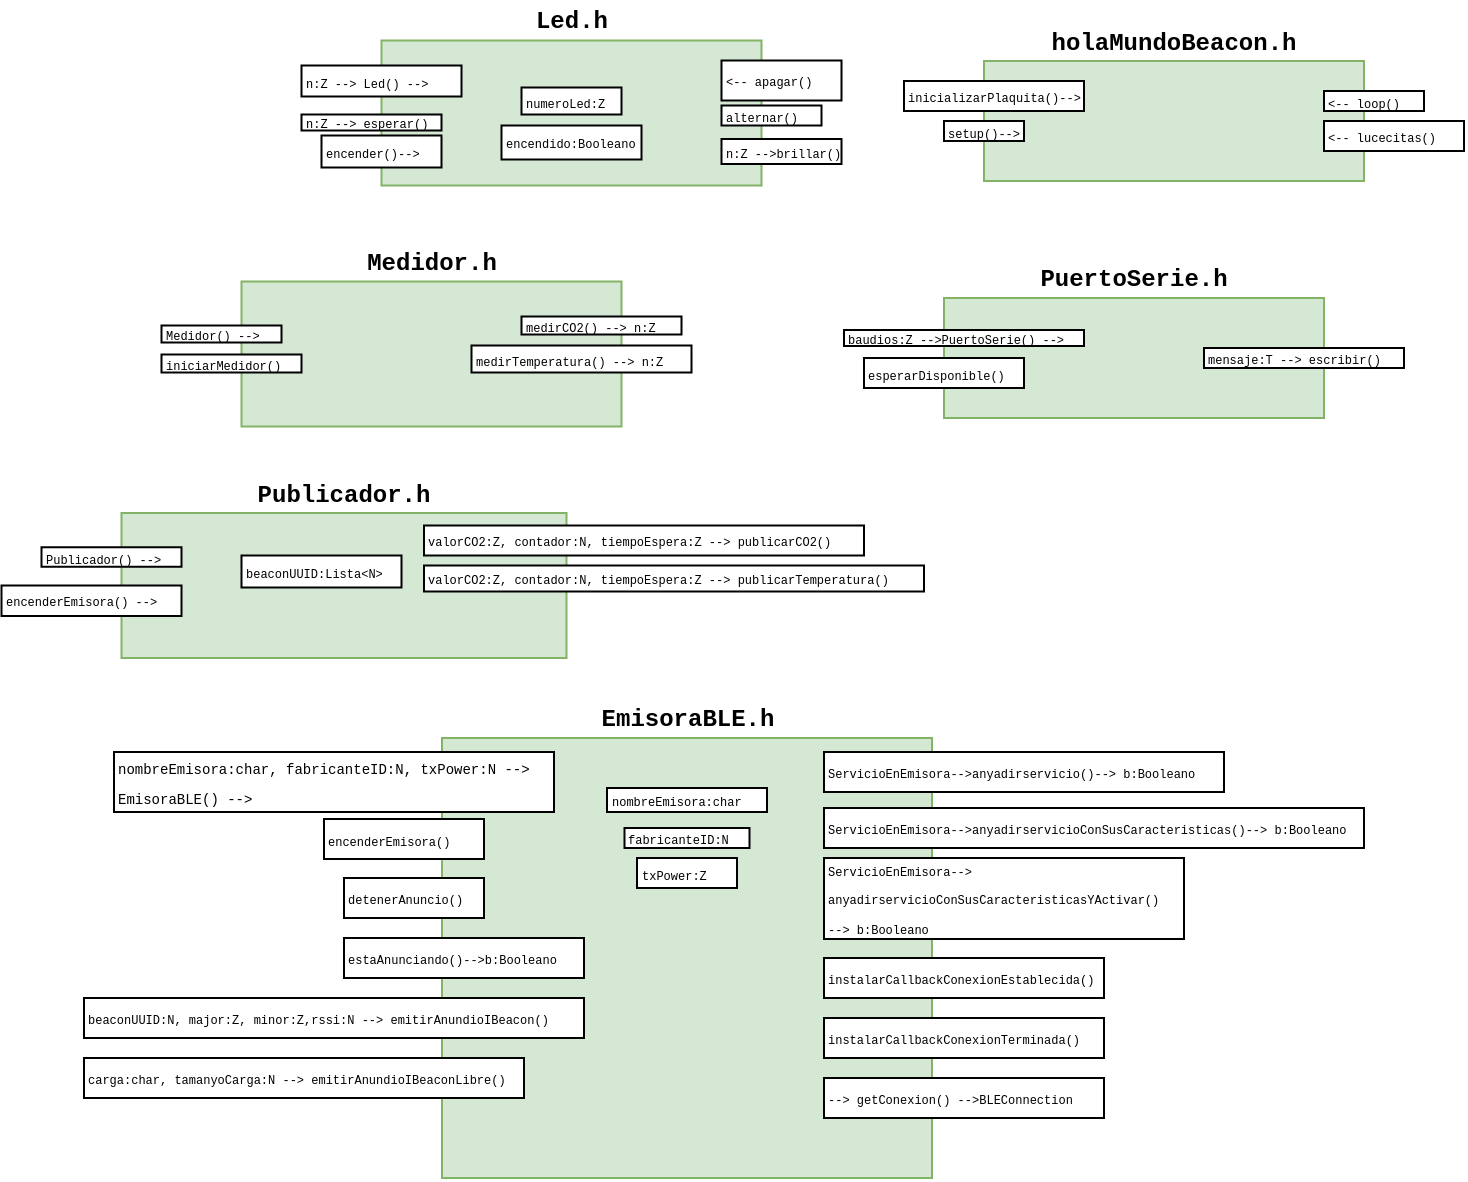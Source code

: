 <mxfile version="15.2.9" type="device"><diagram id="tgO9uGDI0BwoDOcUJX7m" name="Page-1"><mxGraphModel dx="4287" dy="1930" grid="1" gridSize="10" guides="1" tooltips="1" connect="1" arrows="1" fold="1" page="1" pageScale="1" pageWidth="827" pageHeight="1169" math="0" shadow="0"><root><mxCell id="0"/><mxCell id="1" parent="0"/><mxCell id="ipwgen2EV-EIBakDFhna-1" value="" style="rounded=0;whiteSpace=wrap;html=1;fillColor=#d5e8d4;strokeColor=#82b366;" parent="1" vertex="1"><mxGeometry x="-280" y="61.5" width="190" height="60" as="geometry"/></mxCell><mxCell id="ipwgen2EV-EIBakDFhna-2" value="&lt;font face=&quot;Courier New&quot;&gt;&lt;b&gt;holaMundoBeacon.h&lt;/b&gt;&lt;/font&gt;" style="text;html=1;strokeColor=none;fillColor=none;align=center;verticalAlign=middle;whiteSpace=wrap;rounded=0;" parent="1" vertex="1"><mxGeometry x="-205" y="41.5" width="40" height="20" as="geometry"/></mxCell><mxCell id="ipwgen2EV-EIBakDFhna-3" value="&lt;font style=&quot;font-size: 6px&quot;&gt;inicializarPlaquita()--&amp;gt;&lt;/font&gt;" style="rounded=0;whiteSpace=wrap;html=1;strokeColor=default;strokeWidth=1;autosize=1;align=left;fontFamily=Courier New;" parent="1" vertex="1"><mxGeometry x="-320" y="71.5" width="90" height="15" as="geometry"/></mxCell><mxCell id="ipwgen2EV-EIBakDFhna-4" value="&lt;font style=&quot;font-size: 6px&quot;&gt;setup()--&amp;gt;&lt;/font&gt;" style="rounded=0;whiteSpace=wrap;html=1;strokeColor=default;strokeWidth=1;autosize=1;align=left;fontFamily=Courier New;" parent="1" vertex="1"><mxGeometry x="-300" y="91.5" width="40" height="10" as="geometry"/></mxCell><mxCell id="ipwgen2EV-EIBakDFhna-6" value="&lt;font style=&quot;font-size: 6px&quot;&gt;&amp;lt;-- loop()&lt;/font&gt;" style="rounded=0;whiteSpace=wrap;html=1;strokeColor=default;strokeWidth=1;autosize=1;align=left;fontFamily=Courier New;" parent="1" vertex="1"><mxGeometry x="-110" y="76.5" width="50" height="10" as="geometry"/></mxCell><mxCell id="ipwgen2EV-EIBakDFhna-7" value="&lt;font style=&quot;font-size: 6px&quot;&gt;&amp;lt;-- lucecitas()&lt;/font&gt;" style="rounded=0;whiteSpace=wrap;html=1;strokeColor=default;strokeWidth=1;autosize=1;align=left;fontFamily=Courier New;" parent="1" vertex="1"><mxGeometry x="-110" y="91.5" width="70" height="15" as="geometry"/></mxCell><mxCell id="ipwgen2EV-EIBakDFhna-8" value="" style="rounded=0;whiteSpace=wrap;html=1;fillColor=#d5e8d4;strokeColor=#82b366;" parent="1" vertex="1"><mxGeometry x="-300" y="180" width="190" height="60" as="geometry"/></mxCell><mxCell id="ipwgen2EV-EIBakDFhna-9" value="&lt;font face=&quot;Courier New&quot;&gt;&lt;b&gt;PuertoSerie.h&lt;/b&gt;&lt;/font&gt;" style="text;html=1;strokeColor=none;fillColor=none;align=center;verticalAlign=middle;whiteSpace=wrap;rounded=0;" parent="1" vertex="1"><mxGeometry x="-225" y="160" width="40" height="20" as="geometry"/></mxCell><mxCell id="ipwgen2EV-EIBakDFhna-10" value="&lt;font style=&quot;font-size: 6px&quot;&gt;baudios:Z --&amp;gt;PuertoSerie() --&amp;gt;&lt;/font&gt;" style="rounded=0;whiteSpace=wrap;html=1;strokeColor=default;strokeWidth=1;autosize=1;align=left;fontFamily=Courier New;" parent="1" vertex="1"><mxGeometry x="-350" y="196" width="120" height="8" as="geometry"/></mxCell><mxCell id="ipwgen2EV-EIBakDFhna-11" value="&lt;font style=&quot;font-size: 6px&quot;&gt;esperarDisponible()&lt;/font&gt;" style="rounded=0;whiteSpace=wrap;html=1;strokeColor=default;strokeWidth=1;autosize=1;align=left;fontFamily=Courier New;" parent="1" vertex="1"><mxGeometry x="-340" y="210" width="80" height="15" as="geometry"/></mxCell><mxCell id="ipwgen2EV-EIBakDFhna-12" value="&lt;font style=&quot;font-size: 6px&quot;&gt;mensaje:T --&amp;gt; escribir()&lt;/font&gt;" style="rounded=0;whiteSpace=wrap;html=1;strokeColor=default;strokeWidth=1;autosize=1;align=left;fontFamily=Courier New;" parent="1" vertex="1"><mxGeometry x="-170" y="205" width="100" height="10" as="geometry"/></mxCell><mxCell id="ipwgen2EV-EIBakDFhna-15" value="" style="rounded=0;whiteSpace=wrap;html=1;fillColor=#d5e8d4;strokeColor=#82b366;" parent="1" vertex="1"><mxGeometry x="-551" y="400" width="245" height="220" as="geometry"/></mxCell><mxCell id="ipwgen2EV-EIBakDFhna-16" value="&lt;font face=&quot;Courier New&quot;&gt;&lt;b&gt;EmisoraBLE.h&lt;/b&gt;&lt;/font&gt;" style="text;html=1;strokeColor=none;fillColor=none;align=center;verticalAlign=middle;whiteSpace=wrap;rounded=0;" parent="1" vertex="1"><mxGeometry x="-448.5" y="380" width="40" height="20" as="geometry"/></mxCell><mxCell id="ipwgen2EV-EIBakDFhna-17" value="&lt;font style=&quot;font-size: 7px&quot;&gt;nombreEmisora:char, fabricanteID:N, txPower:N --&amp;gt;&lt;br&gt;EmisoraBLE() --&amp;gt;&lt;/font&gt;" style="rounded=0;whiteSpace=wrap;strokeColor=default;strokeWidth=1;autosize=1;align=left;fontFamily=Courier New;html=1;" parent="1" vertex="1"><mxGeometry x="-715" y="407" width="220" height="30" as="geometry"/></mxCell><mxCell id="ipwgen2EV-EIBakDFhna-18" value="&lt;font style=&quot;font-size: 6px&quot;&gt;encenderEmisora()&lt;/font&gt;" style="rounded=0;whiteSpace=wrap;html=1;strokeColor=default;strokeWidth=1;autosize=1;align=left;fontFamily=Courier New;" parent="1" vertex="1"><mxGeometry x="-610" y="440.5" width="80" height="20" as="geometry"/></mxCell><mxCell id="ipwgen2EV-EIBakDFhna-19" value="&lt;font style=&quot;font-size: 6px&quot;&gt;nombreEmisora:char&lt;/font&gt;" style="rounded=0;whiteSpace=wrap;html=1;strokeColor=default;strokeWidth=1;autosize=1;align=left;fontFamily=Courier New;" parent="1" vertex="1"><mxGeometry x="-468.5" y="425" width="80" height="12" as="geometry"/></mxCell><mxCell id="ipwgen2EV-EIBakDFhna-20" value="&lt;font style=&quot;font-size: 6px&quot;&gt;fabricanteID:N&lt;/font&gt;" style="rounded=0;whiteSpace=wrap;html=1;strokeColor=default;strokeWidth=1;autosize=1;align=left;fontFamily=Courier New;" parent="1" vertex="1"><mxGeometry x="-459.75" y="445" width="62.5" height="10" as="geometry"/></mxCell><mxCell id="ipwgen2EV-EIBakDFhna-21" value="&lt;font style=&quot;font-size: 6px&quot;&gt;txPower:Z&lt;/font&gt;" style="rounded=0;whiteSpace=wrap;html=1;strokeColor=default;strokeWidth=1;autosize=1;align=left;fontFamily=Courier New;" parent="1" vertex="1"><mxGeometry x="-453.5" y="460" width="50" height="15" as="geometry"/></mxCell><mxCell id="ipwgen2EV-EIBakDFhna-22" value="&lt;font style=&quot;font-size: 6px&quot;&gt;detenerAnuncio()&lt;/font&gt;" style="rounded=0;whiteSpace=wrap;html=1;strokeColor=default;strokeWidth=1;autosize=1;align=left;fontFamily=Courier New;" parent="1" vertex="1"><mxGeometry x="-600" y="470" width="70" height="20" as="geometry"/></mxCell><mxCell id="ipwgen2EV-EIBakDFhna-23" value="&lt;font style=&quot;font-size: 6px&quot;&gt;estaAnunciando()--&amp;gt;b:Booleano&lt;/font&gt;" style="rounded=0;whiteSpace=wrap;html=1;strokeColor=default;strokeWidth=1;autosize=1;align=left;fontFamily=Courier New;" parent="1" vertex="1"><mxGeometry x="-600" y="500" width="120" height="20" as="geometry"/></mxCell><mxCell id="ipwgen2EV-EIBakDFhna-24" value="&lt;font style=&quot;font-size: 6px&quot;&gt;beaconUUID:N, major:Z, minor:Z,rssi:N --&amp;gt; emitirAnundioIBeacon()&lt;/font&gt;" style="rounded=0;whiteSpace=wrap;html=1;strokeColor=default;strokeWidth=1;autosize=1;align=left;fontFamily=Courier New;" parent="1" vertex="1"><mxGeometry x="-730" y="530" width="250" height="20" as="geometry"/></mxCell><mxCell id="ipwgen2EV-EIBakDFhna-25" value="&lt;font style=&quot;font-size: 6px&quot;&gt;carga:char, tamanyoCarga:N --&amp;gt; emitirAnundioIBeaconLibre()&lt;/font&gt;" style="rounded=0;whiteSpace=wrap;html=1;strokeColor=default;strokeWidth=1;autosize=1;align=left;fontFamily=Courier New;" parent="1" vertex="1"><mxGeometry x="-730" y="560" width="220" height="20" as="geometry"/></mxCell><mxCell id="ipwgen2EV-EIBakDFhna-26" value="&lt;font style=&quot;font-size: 6px&quot;&gt;ServicioEnEmisora--&amp;gt;anyadirservicio()--&amp;gt; b:Booleano&lt;/font&gt;" style="rounded=0;whiteSpace=wrap;html=1;strokeColor=default;strokeWidth=1;autosize=1;align=left;fontFamily=Courier New;" parent="1" vertex="1"><mxGeometry x="-360" y="407" width="200" height="20" as="geometry"/></mxCell><mxCell id="ipwgen2EV-EIBakDFhna-27" value="&lt;font style=&quot;font-size: 6px&quot;&gt;ServicioEnEmisora--&amp;gt;anyadirservicioConSusCaracteristicas()--&amp;gt; b:Booleano&lt;/font&gt;" style="rounded=0;whiteSpace=wrap;html=1;strokeColor=default;strokeWidth=1;autosize=1;align=left;fontFamily=Courier New;" parent="1" vertex="1"><mxGeometry x="-360" y="435" width="270" height="20" as="geometry"/></mxCell><mxCell id="ipwgen2EV-EIBakDFhna-28" value="&lt;font style=&quot;font-size: 6px&quot;&gt;ServicioEnEmisora--&amp;gt;&lt;br&gt;anyadirservicioConSusCaracteristicasYActivar()&lt;br&gt;--&amp;gt; b:Booleano&lt;/font&gt;" style="rounded=0;whiteSpace=wrap;html=1;strokeColor=default;strokeWidth=1;autosize=1;align=left;fontFamily=Courier New;" parent="1" vertex="1"><mxGeometry x="-360" y="460" width="180" height="40.5" as="geometry"/></mxCell><mxCell id="ipwgen2EV-EIBakDFhna-29" value="&lt;font style=&quot;font-size: 6px&quot;&gt;instalarCallbackConexionEstablecida()&lt;/font&gt;" style="rounded=0;whiteSpace=wrap;html=1;strokeColor=default;strokeWidth=1;autosize=1;align=left;fontFamily=Courier New;" parent="1" vertex="1"><mxGeometry x="-360" y="510" width="140" height="20" as="geometry"/></mxCell><mxCell id="ipwgen2EV-EIBakDFhna-30" value="&lt;font style=&quot;font-size: 6px&quot;&gt;instalarCallbackConexionTerminada()&lt;/font&gt;" style="rounded=0;whiteSpace=wrap;html=1;strokeColor=default;strokeWidth=1;autosize=1;align=left;fontFamily=Courier New;" parent="1" vertex="1"><mxGeometry x="-360" y="540" width="140" height="20" as="geometry"/></mxCell><mxCell id="ipwgen2EV-EIBakDFhna-31" value="&lt;font style=&quot;font-size: 6px&quot;&gt;--&amp;gt; getConexion() --&amp;gt;BLEConnection&lt;/font&gt;" style="rounded=0;whiteSpace=wrap;html=1;strokeColor=default;strokeWidth=1;autosize=1;align=left;fontFamily=Courier New;" parent="1" vertex="1"><mxGeometry x="-360" y="570" width="140" height="20" as="geometry"/></mxCell><mxCell id="OFcf161wTZdt9iDyQ_8O-1" value="" style="rounded=0;whiteSpace=wrap;html=1;fillColor=#d5e8d4;strokeColor=#82b366;" parent="1" vertex="1"><mxGeometry x="-581.25" y="51.25" width="190" height="72.5" as="geometry"/></mxCell><mxCell id="OFcf161wTZdt9iDyQ_8O-2" value="&lt;font face=&quot;Courier New&quot;&gt;&lt;b&gt;Led.h&lt;/b&gt;&lt;/font&gt;" style="text;html=1;strokeColor=none;fillColor=none;align=center;verticalAlign=middle;whiteSpace=wrap;rounded=0;" parent="1" vertex="1"><mxGeometry x="-506.25" y="31.25" width="40" height="20" as="geometry"/></mxCell><mxCell id="OFcf161wTZdt9iDyQ_8O-3" value="&lt;font style=&quot;font-size: 6px&quot;&gt;n:Z --&amp;gt; Led() --&amp;gt;&lt;/font&gt;" style="rounded=0;whiteSpace=wrap;html=1;strokeColor=default;strokeWidth=1;autosize=1;align=left;fontFamily=Courier New;" parent="1" vertex="1"><mxGeometry x="-621.25" y="63.75" width="80" height="15.5" as="geometry"/></mxCell><mxCell id="OFcf161wTZdt9iDyQ_8O-5" value="&lt;font style=&quot;font-size: 6px&quot;&gt;&amp;lt;-- apagar()&lt;/font&gt;" style="rounded=0;whiteSpace=wrap;html=1;strokeColor=default;strokeWidth=1;autosize=1;align=left;fontFamily=Courier New;" parent="1" vertex="1"><mxGeometry x="-411.25" y="61.25" width="60" height="20" as="geometry"/></mxCell><mxCell id="OFcf161wTZdt9iDyQ_8O-6" value="&lt;font style=&quot;font-size: 6px&quot;&gt;alternar()&lt;/font&gt;" style="rounded=0;whiteSpace=wrap;html=1;strokeColor=default;strokeWidth=1;autosize=1;align=left;fontFamily=Courier New;" parent="1" vertex="1"><mxGeometry x="-411.25" y="83.75" width="50" height="10" as="geometry"/></mxCell><mxCell id="OFcf161wTZdt9iDyQ_8O-7" value="&lt;font style=&quot;font-size: 6px&quot;&gt;n:Z --&amp;gt; esperar()&lt;/font&gt;" style="rounded=0;whiteSpace=wrap;html=1;strokeColor=default;strokeWidth=1;autosize=1;align=left;fontFamily=Courier New;" parent="1" vertex="1"><mxGeometry x="-621.25" y="88.25" width="70" height="8" as="geometry"/></mxCell><mxCell id="OFcf161wTZdt9iDyQ_8O-8" value="&lt;font style=&quot;font-size: 6px&quot;&gt;encender()--&amp;gt;&lt;/font&gt;" style="rounded=0;whiteSpace=wrap;html=1;strokeColor=default;strokeWidth=1;autosize=1;align=left;fontFamily=Courier New;" parent="1" vertex="1"><mxGeometry x="-611.25" y="98.75" width="60" height="16" as="geometry"/></mxCell><mxCell id="OFcf161wTZdt9iDyQ_8O-9" value="&lt;font style=&quot;font-size: 6px&quot;&gt;numeroLed:Z&lt;/font&gt;" style="rounded=0;whiteSpace=wrap;html=1;strokeColor=default;strokeWidth=1;autosize=1;align=left;fontFamily=Courier New;" parent="1" vertex="1"><mxGeometry x="-511.25" y="74.75" width="50" height="13.5" as="geometry"/></mxCell><mxCell id="OFcf161wTZdt9iDyQ_8O-10" value="&lt;font style=&quot;font-size: 6px&quot;&gt;encendido:Booleano&lt;/font&gt;" style="rounded=0;whiteSpace=wrap;html=1;strokeColor=default;strokeWidth=1;autosize=1;align=left;fontFamily=Courier New;" parent="1" vertex="1"><mxGeometry x="-521.25" y="93.75" width="70" height="17" as="geometry"/></mxCell><mxCell id="OFcf161wTZdt9iDyQ_8O-11" value="&lt;font style=&quot;font-size: 6px&quot;&gt;n:Z --&amp;gt;brillar()&lt;/font&gt;" style="rounded=0;whiteSpace=wrap;html=1;strokeColor=default;strokeWidth=1;autosize=1;align=left;fontFamily=Courier New;" parent="1" vertex="1"><mxGeometry x="-411.25" y="100.5" width="60" height="12.5" as="geometry"/></mxCell><mxCell id="OFcf161wTZdt9iDyQ_8O-12" value="" style="rounded=0;whiteSpace=wrap;html=1;fillColor=#d5e8d4;strokeColor=#82b366;" parent="1" vertex="1"><mxGeometry x="-651.25" y="171.75" width="190" height="72.5" as="geometry"/></mxCell><mxCell id="OFcf161wTZdt9iDyQ_8O-13" value="&lt;font face=&quot;Courier New&quot;&gt;&lt;b&gt;Medidor.h&lt;/b&gt;&lt;/font&gt;" style="text;html=1;strokeColor=none;fillColor=none;align=center;verticalAlign=middle;whiteSpace=wrap;rounded=0;" parent="1" vertex="1"><mxGeometry x="-576.25" y="151.75" width="40" height="20" as="geometry"/></mxCell><mxCell id="OFcf161wTZdt9iDyQ_8O-14" value="&lt;font style=&quot;font-size: 6px&quot;&gt;Medidor() --&amp;gt;&lt;/font&gt;" style="rounded=0;whiteSpace=wrap;html=1;strokeColor=default;strokeWidth=1;autosize=1;align=left;fontFamily=Courier New;" parent="1" vertex="1"><mxGeometry x="-691.25" y="193.75" width="60" height="8.5" as="geometry"/></mxCell><mxCell id="OFcf161wTZdt9iDyQ_8O-15" value="&lt;font style=&quot;font-size: 6px&quot;&gt;medirCO2() --&amp;gt; n:Z&lt;/font&gt;" style="rounded=0;whiteSpace=wrap;html=1;strokeColor=default;strokeWidth=1;autosize=1;align=left;fontFamily=Courier New;" parent="1" vertex="1"><mxGeometry x="-511.25" y="189.25" width="80" height="9" as="geometry"/></mxCell><mxCell id="OFcf161wTZdt9iDyQ_8O-17" value="&lt;font style=&quot;font-size: 6px&quot;&gt;iniciarMedidor()&lt;/font&gt;" style="rounded=0;whiteSpace=wrap;html=1;strokeColor=default;strokeWidth=1;autosize=1;align=left;fontFamily=Courier New;" parent="1" vertex="1"><mxGeometry x="-691.25" y="208.25" width="70" height="9" as="geometry"/></mxCell><mxCell id="OFcf161wTZdt9iDyQ_8O-22" value="&lt;font style=&quot;font-size: 6px&quot;&gt;medirTemperatura() --&amp;gt; n:Z&lt;/font&gt;" style="rounded=0;whiteSpace=wrap;html=1;strokeColor=default;strokeWidth=1;autosize=1;align=left;fontFamily=Courier New;" parent="1" vertex="1"><mxGeometry x="-536.25" y="203.75" width="110" height="13.5" as="geometry"/></mxCell><mxCell id="OFcf161wTZdt9iDyQ_8O-23" value="" style="rounded=0;whiteSpace=wrap;html=1;fillColor=#d5e8d4;strokeColor=#82b366;" parent="1" vertex="1"><mxGeometry x="-711.25" y="287.5" width="222.5" height="72.5" as="geometry"/></mxCell><mxCell id="OFcf161wTZdt9iDyQ_8O-24" value="&lt;font face=&quot;Courier New&quot;&gt;&lt;b&gt;Publicador.h&lt;/b&gt;&lt;/font&gt;" style="text;html=1;strokeColor=none;fillColor=none;align=center;verticalAlign=middle;whiteSpace=wrap;rounded=0;" parent="1" vertex="1"><mxGeometry x="-620" y="267.5" width="40" height="20" as="geometry"/></mxCell><mxCell id="OFcf161wTZdt9iDyQ_8O-25" value="&lt;font style=&quot;font-size: 6px&quot;&gt;Publicador() --&amp;gt;&lt;/font&gt;" style="rounded=0;whiteSpace=wrap;html=1;strokeColor=default;strokeWidth=1;autosize=1;align=left;fontFamily=Courier New;" parent="1" vertex="1"><mxGeometry x="-751.25" y="304.63" width="70" height="9.75" as="geometry"/></mxCell><mxCell id="OFcf161wTZdt9iDyQ_8O-26" value="&lt;font style=&quot;font-size: 6px&quot;&gt;valorCO2:Z, contador:N, tiempoEspera:Z --&amp;gt; publicarCO2()&lt;/font&gt;" style="rounded=0;whiteSpace=wrap;html=1;strokeColor=default;strokeWidth=1;autosize=1;align=left;fontFamily=Courier New;" parent="1" vertex="1"><mxGeometry x="-560" y="293.75" width="220" height="15" as="geometry"/></mxCell><mxCell id="OFcf161wTZdt9iDyQ_8O-27" value="&lt;font style=&quot;font-size: 6px&quot;&gt;encenderEmisora() --&amp;gt;&lt;/font&gt;" style="rounded=0;whiteSpace=wrap;html=1;strokeColor=default;strokeWidth=1;autosize=1;align=left;fontFamily=Courier New;" parent="1" vertex="1"><mxGeometry x="-771.25" y="323.75" width="90" height="15.25" as="geometry"/></mxCell><mxCell id="OFcf161wTZdt9iDyQ_8O-30" value="&lt;font style=&quot;font-size: 6px&quot;&gt;beaconUUID:Lista&amp;lt;N&amp;gt;&lt;/font&gt;" style="rounded=0;whiteSpace=wrap;html=1;strokeColor=default;strokeWidth=1;autosize=1;align=left;fontFamily=Courier New;" parent="1" vertex="1"><mxGeometry x="-651.25" y="308.75" width="80" height="16" as="geometry"/></mxCell><mxCell id="OFcf161wTZdt9iDyQ_8O-31" value="&lt;font style=&quot;font-size: 6px&quot;&gt;valorCO2:Z, contador:N, tiempoEspera:Z --&amp;gt; publicarTemperatura()&lt;/font&gt;" style="rounded=0;whiteSpace=wrap;html=1;strokeColor=default;strokeWidth=1;autosize=1;align=left;fontFamily=Courier New;" parent="1" vertex="1"><mxGeometry x="-560" y="313.75" width="250" height="13" as="geometry"/></mxCell></root></mxGraphModel></diagram></mxfile>